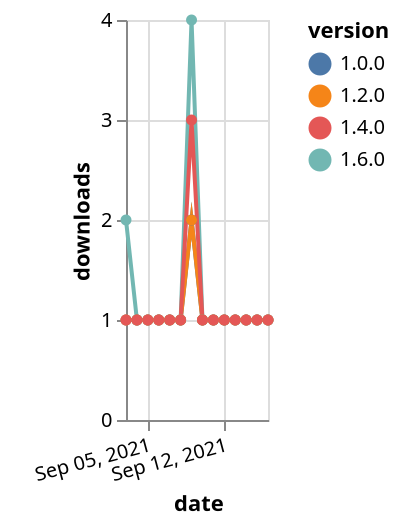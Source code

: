 {"$schema": "https://vega.github.io/schema/vega-lite/v5.json", "description": "A simple bar chart with embedded data.", "data": {"values": [{"date": "2021-09-03", "total": 128, "delta": 2, "version": "1.6.0"}, {"date": "2021-09-04", "total": 129, "delta": 1, "version": "1.6.0"}, {"date": "2021-09-05", "total": 130, "delta": 1, "version": "1.6.0"}, {"date": "2021-09-06", "total": 131, "delta": 1, "version": "1.6.0"}, {"date": "2021-09-07", "total": 132, "delta": 1, "version": "1.6.0"}, {"date": "2021-09-08", "total": 133, "delta": 1, "version": "1.6.0"}, {"date": "2021-09-09", "total": 137, "delta": 4, "version": "1.6.0"}, {"date": "2021-09-10", "total": 138, "delta": 1, "version": "1.6.0"}, {"date": "2021-09-11", "total": 139, "delta": 1, "version": "1.6.0"}, {"date": "2021-09-12", "total": 140, "delta": 1, "version": "1.6.0"}, {"date": "2021-09-13", "total": 141, "delta": 1, "version": "1.6.0"}, {"date": "2021-09-14", "total": 142, "delta": 1, "version": "1.6.0"}, {"date": "2021-09-15", "total": 143, "delta": 1, "version": "1.6.0"}, {"date": "2021-09-16", "total": 144, "delta": 1, "version": "1.6.0"}, {"date": "2021-09-03", "total": 188, "delta": 1, "version": "1.0.0"}, {"date": "2021-09-04", "total": 189, "delta": 1, "version": "1.0.0"}, {"date": "2021-09-05", "total": 190, "delta": 1, "version": "1.0.0"}, {"date": "2021-09-06", "total": 191, "delta": 1, "version": "1.0.0"}, {"date": "2021-09-07", "total": 192, "delta": 1, "version": "1.0.0"}, {"date": "2021-09-08", "total": 193, "delta": 1, "version": "1.0.0"}, {"date": "2021-09-09", "total": 195, "delta": 2, "version": "1.0.0"}, {"date": "2021-09-10", "total": 196, "delta": 1, "version": "1.0.0"}, {"date": "2021-09-11", "total": 197, "delta": 1, "version": "1.0.0"}, {"date": "2021-09-12", "total": 198, "delta": 1, "version": "1.0.0"}, {"date": "2021-09-13", "total": 199, "delta": 1, "version": "1.0.0"}, {"date": "2021-09-14", "total": 200, "delta": 1, "version": "1.0.0"}, {"date": "2021-09-15", "total": 201, "delta": 1, "version": "1.0.0"}, {"date": "2021-09-16", "total": 202, "delta": 1, "version": "1.0.0"}, {"date": "2021-09-03", "total": 167, "delta": 1, "version": "1.2.0"}, {"date": "2021-09-04", "total": 168, "delta": 1, "version": "1.2.0"}, {"date": "2021-09-05", "total": 169, "delta": 1, "version": "1.2.0"}, {"date": "2021-09-06", "total": 170, "delta": 1, "version": "1.2.0"}, {"date": "2021-09-07", "total": 171, "delta": 1, "version": "1.2.0"}, {"date": "2021-09-08", "total": 172, "delta": 1, "version": "1.2.0"}, {"date": "2021-09-09", "total": 174, "delta": 2, "version": "1.2.0"}, {"date": "2021-09-10", "total": 175, "delta": 1, "version": "1.2.0"}, {"date": "2021-09-11", "total": 176, "delta": 1, "version": "1.2.0"}, {"date": "2021-09-12", "total": 177, "delta": 1, "version": "1.2.0"}, {"date": "2021-09-13", "total": 178, "delta": 1, "version": "1.2.0"}, {"date": "2021-09-14", "total": 179, "delta": 1, "version": "1.2.0"}, {"date": "2021-09-15", "total": 180, "delta": 1, "version": "1.2.0"}, {"date": "2021-09-16", "total": 181, "delta": 1, "version": "1.2.0"}, {"date": "2021-09-03", "total": 197, "delta": 1, "version": "1.4.0"}, {"date": "2021-09-04", "total": 198, "delta": 1, "version": "1.4.0"}, {"date": "2021-09-05", "total": 199, "delta": 1, "version": "1.4.0"}, {"date": "2021-09-06", "total": 200, "delta": 1, "version": "1.4.0"}, {"date": "2021-09-07", "total": 201, "delta": 1, "version": "1.4.0"}, {"date": "2021-09-08", "total": 202, "delta": 1, "version": "1.4.0"}, {"date": "2021-09-09", "total": 205, "delta": 3, "version": "1.4.0"}, {"date": "2021-09-10", "total": 206, "delta": 1, "version": "1.4.0"}, {"date": "2021-09-11", "total": 207, "delta": 1, "version": "1.4.0"}, {"date": "2021-09-12", "total": 208, "delta": 1, "version": "1.4.0"}, {"date": "2021-09-13", "total": 209, "delta": 1, "version": "1.4.0"}, {"date": "2021-09-14", "total": 210, "delta": 1, "version": "1.4.0"}, {"date": "2021-09-15", "total": 211, "delta": 1, "version": "1.4.0"}, {"date": "2021-09-16", "total": 212, "delta": 1, "version": "1.4.0"}]}, "width": "container", "mark": {"type": "line", "point": {"filled": true}}, "encoding": {"x": {"field": "date", "type": "temporal", "timeUnit": "yearmonthdate", "title": "date", "axis": {"labelAngle": -15}}, "y": {"field": "delta", "type": "quantitative", "title": "downloads"}, "color": {"field": "version", "type": "nominal"}, "tooltip": {"field": "delta"}}}